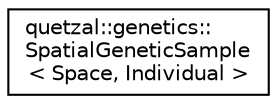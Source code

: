 digraph "Graphical Class Hierarchy"
{
 // LATEX_PDF_SIZE
  edge [fontname="Helvetica",fontsize="10",labelfontname="Helvetica",labelfontsize="10"];
  node [fontname="Helvetica",fontsize="10",shape=record];
  rankdir="LR";
  Node0 [label="quetzal::genetics::\lSpatialGeneticSample\l\< Space, Individual \>",height=0.2,width=0.4,color="black", fillcolor="white", style="filled",URL="$classquetzal_1_1genetics_1_1_spatial_genetic_sample.html",tooltip=" "];
}
